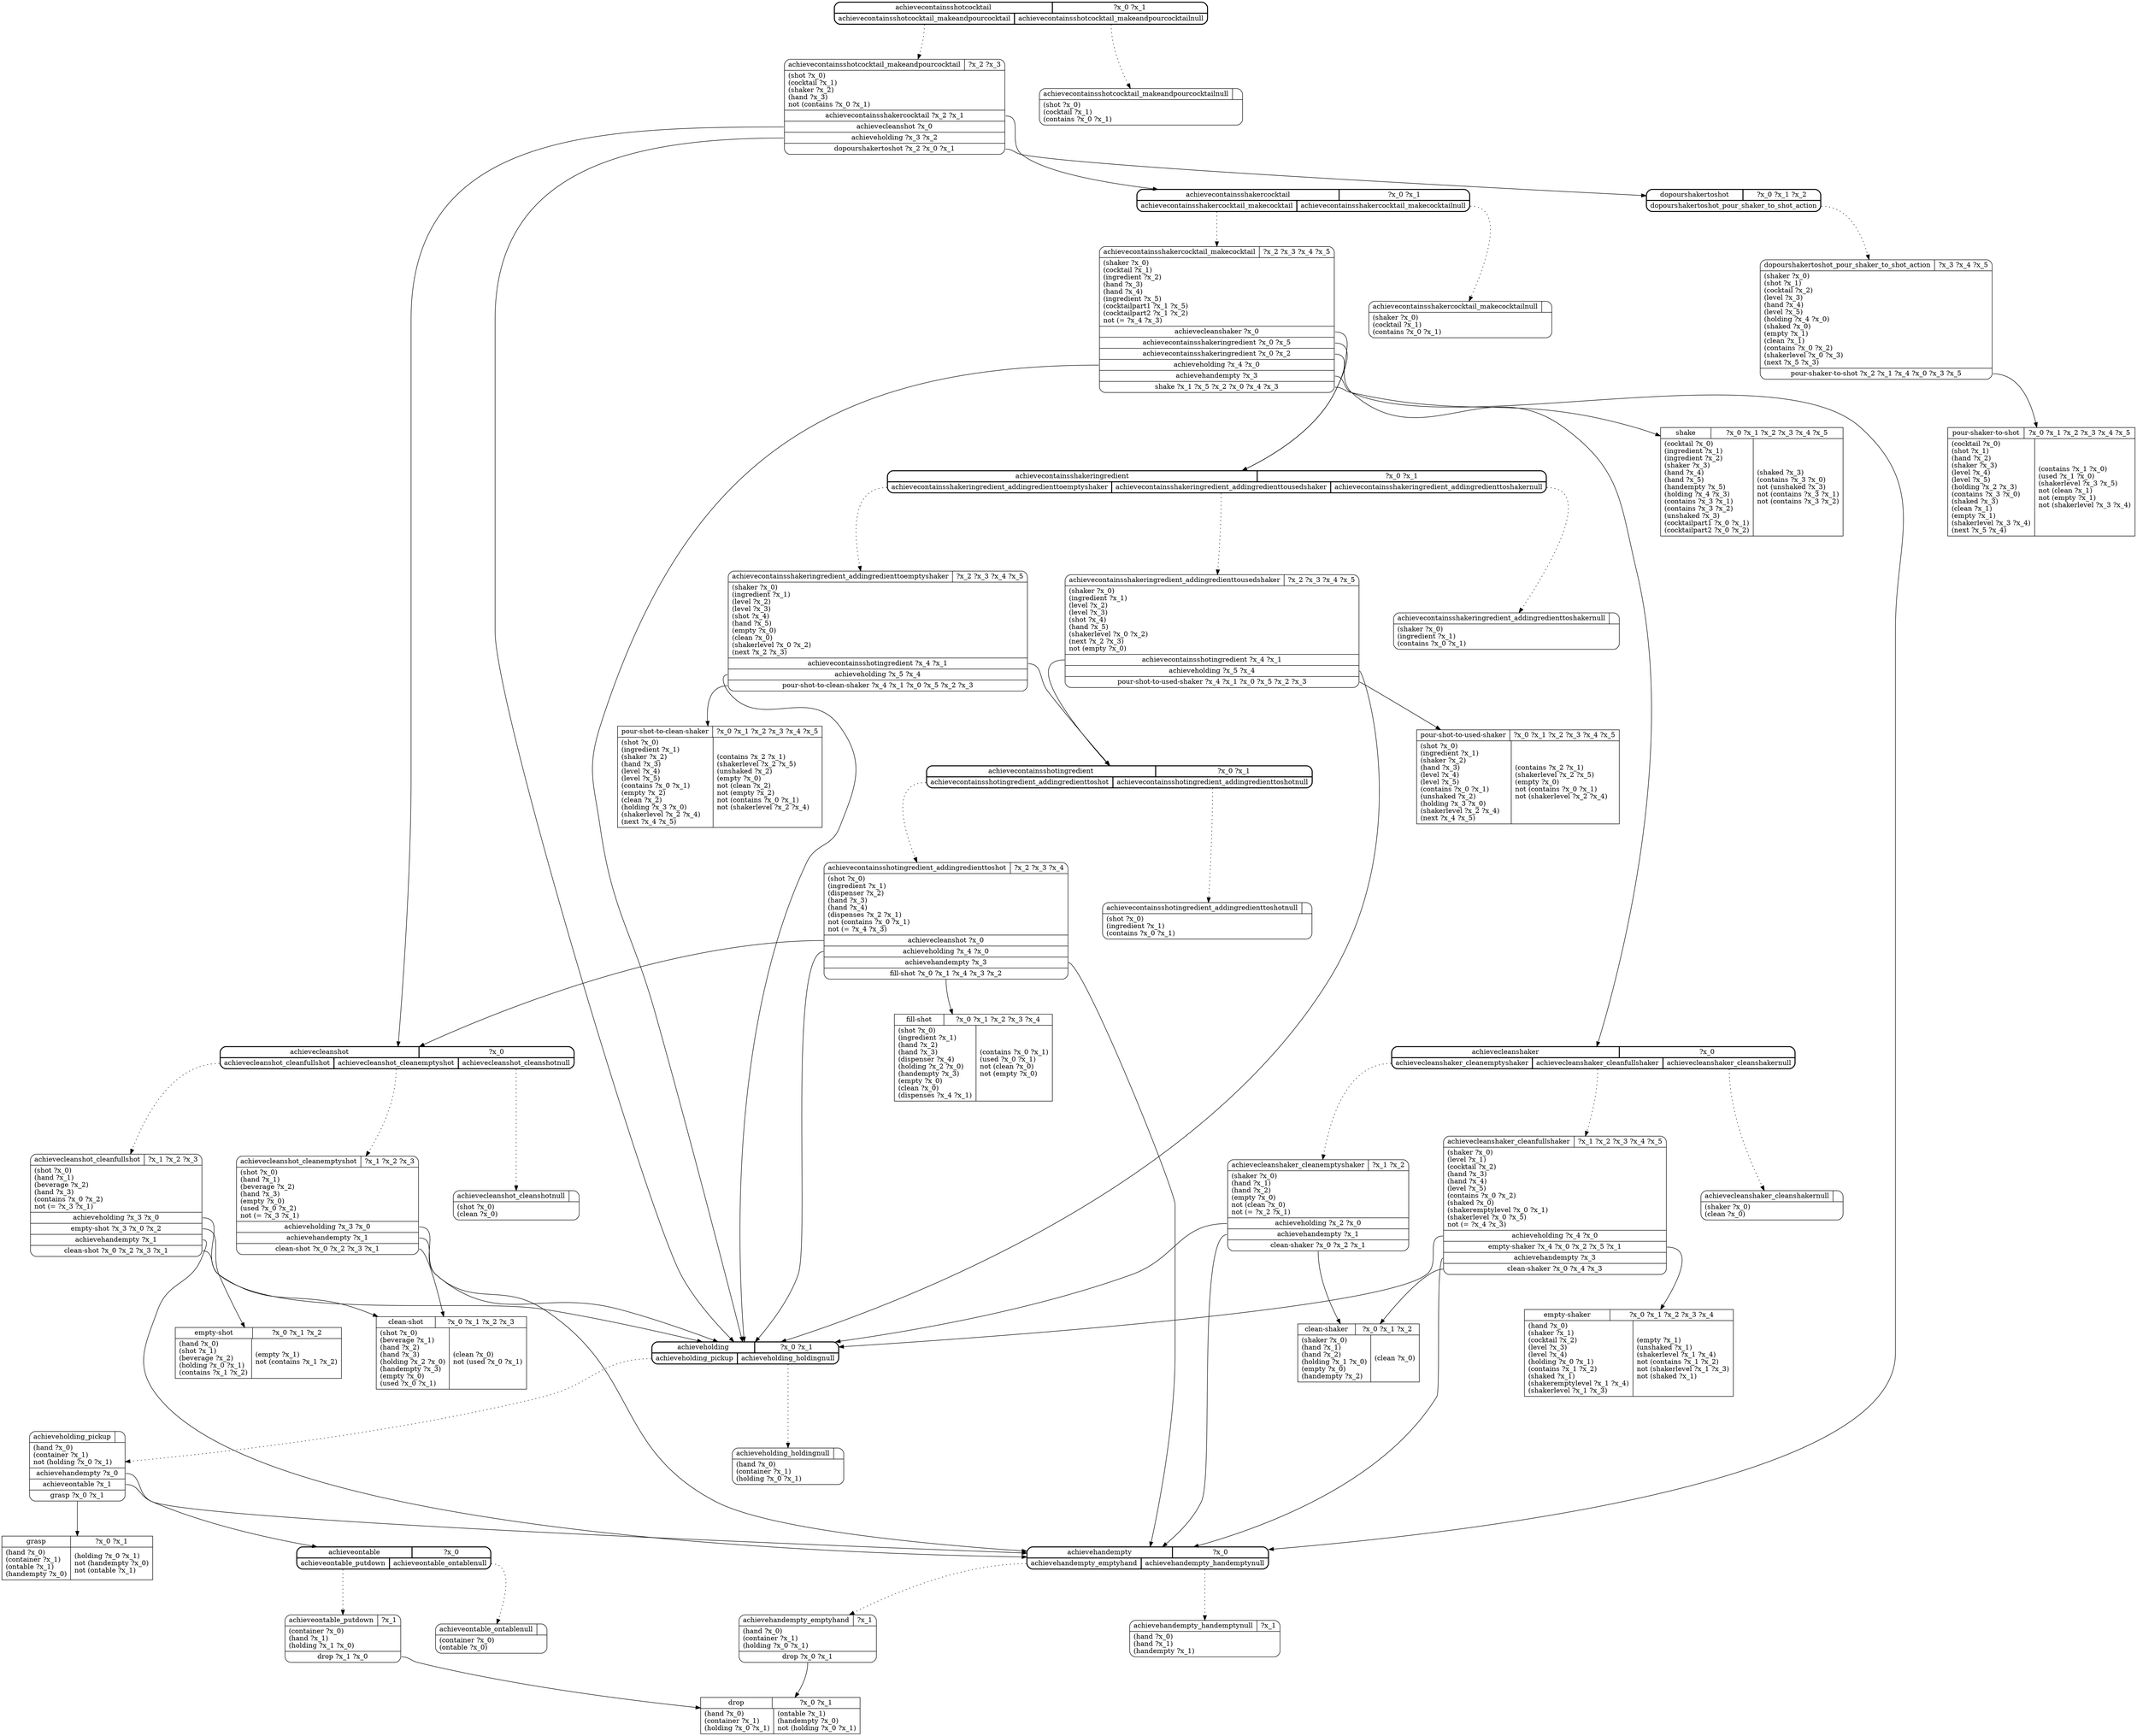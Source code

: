// Generated by Hype
digraph "barman_htn" {
  nodesep=1
  ranksep=1
  // Operators
  node [shape=record]
  "clean-shaker" [
    label="{{\N|?x_0 ?x_1 ?x_2}|{(shaker ?x_0)\l(hand ?x_1)\l(hand ?x_2)\l(holding ?x_1 ?x_0)\l(empty ?x_0)\l(handempty ?x_2)\l|(clean ?x_0)\l}}"
  ]
  "clean-shot" [
    label="{{\N|?x_0 ?x_1 ?x_2 ?x_3}|{(shot ?x_0)\l(beverage ?x_1)\l(hand ?x_2)\l(hand ?x_3)\l(holding ?x_2 ?x_0)\l(handempty ?x_3)\l(empty ?x_0)\l(used ?x_0 ?x_1)\l|(clean ?x_0)\lnot (used ?x_0 ?x_1)\l}}"
  ]
  "drop" [
    label="{{\N|?x_0 ?x_1}|{(hand ?x_0)\l(container ?x_1)\l(holding ?x_0 ?x_1)\l|(ontable ?x_1)\l(handempty ?x_0)\lnot (holding ?x_0 ?x_1)\l}}"
  ]
  "empty-shaker" [
    label="{{\N|?x_0 ?x_1 ?x_2 ?x_3 ?x_4}|{(hand ?x_0)\l(shaker ?x_1)\l(cocktail ?x_2)\l(level ?x_3)\l(level ?x_4)\l(holding ?x_0 ?x_1)\l(contains ?x_1 ?x_2)\l(shaked ?x_1)\l(shakeremptylevel ?x_1 ?x_4)\l(shakerlevel ?x_1 ?x_3)\l|(empty ?x_1)\l(unshaked ?x_1)\l(shakerlevel ?x_1 ?x_4)\lnot (contains ?x_1 ?x_2)\lnot (shakerlevel ?x_1 ?x_3)\lnot (shaked ?x_1)\l}}"
  ]
  "empty-shot" [
    label="{{\N|?x_0 ?x_1 ?x_2}|{(hand ?x_0)\l(shot ?x_1)\l(beverage ?x_2)\l(holding ?x_0 ?x_1)\l(contains ?x_1 ?x_2)\l|(empty ?x_1)\lnot (contains ?x_1 ?x_2)\l}}"
  ]
  "fill-shot" [
    label="{{\N|?x_0 ?x_1 ?x_2 ?x_3 ?x_4}|{(shot ?x_0)\l(ingredient ?x_1)\l(hand ?x_2)\l(hand ?x_3)\l(dispenser ?x_4)\l(holding ?x_2 ?x_0)\l(handempty ?x_3)\l(empty ?x_0)\l(clean ?x_0)\l(dispenses ?x_4 ?x_1)\l|(contains ?x_0 ?x_1)\l(used ?x_0 ?x_1)\lnot (clean ?x_0)\lnot (empty ?x_0)\l}}"
  ]
  "grasp" [
    label="{{\N|?x_0 ?x_1}|{(hand ?x_0)\l(container ?x_1)\l(ontable ?x_1)\l(handempty ?x_0)\l|(holding ?x_0 ?x_1)\lnot (handempty ?x_0)\lnot (ontable ?x_1)\l}}"
  ]
  "pour-shaker-to-shot" [
    label="{{\N|?x_0 ?x_1 ?x_2 ?x_3 ?x_4 ?x_5}|{(cocktail ?x_0)\l(shot ?x_1)\l(hand ?x_2)\l(shaker ?x_3)\l(level ?x_4)\l(level ?x_5)\l(holding ?x_2 ?x_3)\l(contains ?x_3 ?x_0)\l(shaked ?x_3)\l(clean ?x_1)\l(empty ?x_1)\l(shakerlevel ?x_3 ?x_4)\l(next ?x_5 ?x_4)\l|(contains ?x_1 ?x_0)\l(used ?x_1 ?x_0)\l(shakerlevel ?x_3 ?x_5)\lnot (clean ?x_1)\lnot (empty ?x_1)\lnot (shakerlevel ?x_3 ?x_4)\l}}"
  ]
  "pour-shot-to-clean-shaker" [
    label="{{\N|?x_0 ?x_1 ?x_2 ?x_3 ?x_4 ?x_5}|{(shot ?x_0)\l(ingredient ?x_1)\l(shaker ?x_2)\l(hand ?x_3)\l(level ?x_4)\l(level ?x_5)\l(contains ?x_0 ?x_1)\l(empty ?x_2)\l(clean ?x_2)\l(holding ?x_3 ?x_0)\l(shakerlevel ?x_2 ?x_4)\l(next ?x_4 ?x_5)\l|(contains ?x_2 ?x_1)\l(shakerlevel ?x_2 ?x_5)\l(unshaked ?x_2)\l(empty ?x_0)\lnot (clean ?x_2)\lnot (empty ?x_2)\lnot (contains ?x_0 ?x_1)\lnot (shakerlevel ?x_2 ?x_4)\l}}"
  ]
  "pour-shot-to-used-shaker" [
    label="{{\N|?x_0 ?x_1 ?x_2 ?x_3 ?x_4 ?x_5}|{(shot ?x_0)\l(ingredient ?x_1)\l(shaker ?x_2)\l(hand ?x_3)\l(level ?x_4)\l(level ?x_5)\l(contains ?x_0 ?x_1)\l(unshaked ?x_2)\l(holding ?x_3 ?x_0)\l(shakerlevel ?x_2 ?x_4)\l(next ?x_4 ?x_5)\l|(contains ?x_2 ?x_1)\l(shakerlevel ?x_2 ?x_5)\l(empty ?x_0)\lnot (contains ?x_0 ?x_1)\lnot (shakerlevel ?x_2 ?x_4)\l}}"
  ]
  "shake" [
    label="{{\N|?x_0 ?x_1 ?x_2 ?x_3 ?x_4 ?x_5}|{(cocktail ?x_0)\l(ingredient ?x_1)\l(ingredient ?x_2)\l(shaker ?x_3)\l(hand ?x_4)\l(hand ?x_5)\l(handempty ?x_5)\l(holding ?x_4 ?x_3)\l(contains ?x_3 ?x_1)\l(contains ?x_3 ?x_2)\l(unshaked ?x_3)\l(cocktailpart1 ?x_0 ?x_1)\l(cocktailpart2 ?x_0 ?x_2)\l|(shaked ?x_3)\l(contains ?x_3 ?x_0)\lnot (unshaked ?x_3)\lnot (contains ?x_3 ?x_1)\lnot (contains ?x_3 ?x_2)\l}}"
  ]
  // Methods
  node [shape=Mrecord]
  "achievecontainsshakeringredient" [
    style=bold
    label="{{\N|?x_0 ?x_1}|{<0>achievecontainsshakeringredient_addingredienttoemptyshaker|<1>achievecontainsshakeringredient_addingredienttousedshaker|<2>achievecontainsshakeringredient_addingredienttoshakernull}}"
  ]
  "achievecontainsshakeringredient_addingredienttoemptyshaker" [
    label="{{\N|?x_2 ?x_3 ?x_4 ?x_5}|(shaker ?x_0)\l(ingredient ?x_1)\l(level ?x_2)\l(level ?x_3)\l(shot ?x_4)\l(hand ?x_5)\l(empty ?x_0)\l(clean ?x_0)\l(shakerlevel ?x_0 ?x_2)\l(next ?x_2 ?x_3)\l|<0>achievecontainsshotingredient ?x_4 ?x_1|<1>achieveholding ?x_5 ?x_4|<2>pour-shot-to-clean-shaker ?x_4 ?x_1 ?x_0 ?x_5 ?x_2 ?x_3}"
  ]
  "achievecontainsshakeringredient":0 -> "achievecontainsshakeringredient_addingredienttoemptyshaker" [style=dotted]
  "achievecontainsshakeringredient_addingredienttoemptyshaker":0 -> "achievecontainsshotingredient"
  "achievecontainsshakeringredient_addingredienttoemptyshaker":1 -> "achieveholding"
  "achievecontainsshakeringredient_addingredienttoemptyshaker":2 -> "pour-shot-to-clean-shaker"
  "achievecontainsshakeringredient_addingredienttousedshaker" [
    label="{{\N|?x_2 ?x_3 ?x_4 ?x_5}|(shaker ?x_0)\l(ingredient ?x_1)\l(level ?x_2)\l(level ?x_3)\l(shot ?x_4)\l(hand ?x_5)\l(shakerlevel ?x_0 ?x_2)\l(next ?x_2 ?x_3)\lnot (empty ?x_0)\l|<0>achievecontainsshotingredient ?x_4 ?x_1|<1>achieveholding ?x_5 ?x_4|<2>pour-shot-to-used-shaker ?x_4 ?x_1 ?x_0 ?x_5 ?x_2 ?x_3}"
  ]
  "achievecontainsshakeringredient":1 -> "achievecontainsshakeringredient_addingredienttousedshaker" [style=dotted]
  "achievecontainsshakeringredient_addingredienttousedshaker":0 -> "achievecontainsshotingredient"
  "achievecontainsshakeringredient_addingredienttousedshaker":1 -> "achieveholding"
  "achievecontainsshakeringredient_addingredienttousedshaker":2 -> "pour-shot-to-used-shaker"
  "achievecontainsshakeringredient_addingredienttoshakernull" [
    label="{{\N|}|(shaker ?x_0)\l(ingredient ?x_1)\l(contains ?x_0 ?x_1)\l}"
  ]
  "achievecontainsshakeringredient":2 -> "achievecontainsshakeringredient_addingredienttoshakernull" [style=dotted]
  "achievecleanshaker" [
    style=bold
    label="{{\N|?x_0}|{<0>achievecleanshaker_cleanemptyshaker|<1>achievecleanshaker_cleanfullshaker|<2>achievecleanshaker_cleanshakernull}}"
  ]
  "achievecleanshaker_cleanemptyshaker" [
    label="{{\N|?x_1 ?x_2}|(shaker ?x_0)\l(hand ?x_1)\l(hand ?x_2)\l(empty ?x_0)\lnot (clean ?x_0)\lnot (= ?x_2 ?x_1)\l|<0>achieveholding ?x_2 ?x_0|<1>achievehandempty ?x_1|<2>clean-shaker ?x_0 ?x_2 ?x_1}"
  ]
  "achievecleanshaker":0 -> "achievecleanshaker_cleanemptyshaker" [style=dotted]
  "achievecleanshaker_cleanemptyshaker":0 -> "achieveholding"
  "achievecleanshaker_cleanemptyshaker":1 -> "achievehandempty"
  "achievecleanshaker_cleanemptyshaker":2 -> "clean-shaker"
  "achievecleanshaker_cleanfullshaker" [
    label="{{\N|?x_1 ?x_2 ?x_3 ?x_4 ?x_5}|(shaker ?x_0)\l(level ?x_1)\l(cocktail ?x_2)\l(hand ?x_3)\l(hand ?x_4)\l(level ?x_5)\l(contains ?x_0 ?x_2)\l(shaked ?x_0)\l(shakeremptylevel ?x_0 ?x_1)\l(shakerlevel ?x_0 ?x_5)\lnot (= ?x_4 ?x_3)\l|<0>achieveholding ?x_4 ?x_0|<1>empty-shaker ?x_4 ?x_0 ?x_2 ?x_5 ?x_1|<2>achievehandempty ?x_3|<3>clean-shaker ?x_0 ?x_4 ?x_3}"
  ]
  "achievecleanshaker":1 -> "achievecleanshaker_cleanfullshaker" [style=dotted]
  "achievecleanshaker_cleanfullshaker":0 -> "achieveholding"
  "achievecleanshaker_cleanfullshaker":1 -> "empty-shaker"
  "achievecleanshaker_cleanfullshaker":2 -> "achievehandempty"
  "achievecleanshaker_cleanfullshaker":3 -> "clean-shaker"
  "achievecleanshaker_cleanshakernull" [
    label="{{\N|}|(shaker ?x_0)\l(clean ?x_0)\l}"
  ]
  "achievecleanshaker":2 -> "achievecleanshaker_cleanshakernull" [style=dotted]
  "achievehandempty" [
    style=bold
    label="{{\N|?x_0}|{<0>achievehandempty_emptyhand|<1>achievehandempty_handemptynull}}"
  ]
  "achievehandempty_emptyhand" [
    label="{{\N|?x_1}|(hand ?x_0)\l(container ?x_1)\l(holding ?x_0 ?x_1)\l|<0>drop ?x_0 ?x_1}"
  ]
  "achievehandempty":0 -> "achievehandempty_emptyhand" [style=dotted]
  "achievehandempty_emptyhand":0 -> "drop"
  "achievehandempty_handemptynull" [
    label="{{\N|?x_1}|(hand ?x_0)\l(hand ?x_1)\l(handempty ?x_1)\l}"
  ]
  "achievehandempty":1 -> "achievehandempty_handemptynull" [style=dotted]
  "achievecontainsshotingredient" [
    style=bold
    label="{{\N|?x_0 ?x_1}|{<0>achievecontainsshotingredient_addingredienttoshot|<1>achievecontainsshotingredient_addingredienttoshotnull}}"
  ]
  "achievecontainsshotingredient_addingredienttoshot" [
    label="{{\N|?x_2 ?x_3 ?x_4}|(shot ?x_0)\l(ingredient ?x_1)\l(dispenser ?x_2)\l(hand ?x_3)\l(hand ?x_4)\l(dispenses ?x_2 ?x_1)\lnot (contains ?x_0 ?x_1)\lnot (= ?x_4 ?x_3)\l|<0>achievecleanshot ?x_0|<1>achieveholding ?x_4 ?x_0|<2>achievehandempty ?x_3|<3>fill-shot ?x_0 ?x_1 ?x_4 ?x_3 ?x_2}"
  ]
  "achievecontainsshotingredient":0 -> "achievecontainsshotingredient_addingredienttoshot" [style=dotted]
  "achievecontainsshotingredient_addingredienttoshot":0 -> "achievecleanshot"
  "achievecontainsshotingredient_addingredienttoshot":1 -> "achieveholding"
  "achievecontainsshotingredient_addingredienttoshot":2 -> "achievehandempty"
  "achievecontainsshotingredient_addingredienttoshot":3 -> "fill-shot"
  "achievecontainsshotingredient_addingredienttoshotnull" [
    label="{{\N|}|(shot ?x_0)\l(ingredient ?x_1)\l(contains ?x_0 ?x_1)\l}"
  ]
  "achievecontainsshotingredient":1 -> "achievecontainsshotingredient_addingredienttoshotnull" [style=dotted]
  "achievecontainsshakercocktail" [
    style=bold
    label="{{\N|?x_0 ?x_1}|{<0>achievecontainsshakercocktail_makecocktail|<1>achievecontainsshakercocktail_makecocktailnull}}"
  ]
  "achievecontainsshakercocktail_makecocktail" [
    label="{{\N|?x_2 ?x_3 ?x_4 ?x_5}|(shaker ?x_0)\l(cocktail ?x_1)\l(ingredient ?x_2)\l(hand ?x_3)\l(hand ?x_4)\l(ingredient ?x_5)\l(cocktailpart1 ?x_1 ?x_5)\l(cocktailpart2 ?x_1 ?x_2)\lnot (= ?x_4 ?x_3)\l|<0>achievecleanshaker ?x_0|<1>achievecontainsshakeringredient ?x_0 ?x_5|<2>achievecontainsshakeringredient ?x_0 ?x_2|<3>achieveholding ?x_4 ?x_0|<4>achievehandempty ?x_3|<5>shake ?x_1 ?x_5 ?x_2 ?x_0 ?x_4 ?x_3}"
  ]
  "achievecontainsshakercocktail":0 -> "achievecontainsshakercocktail_makecocktail" [style=dotted]
  "achievecontainsshakercocktail_makecocktail":0 -> "achievecleanshaker"
  "achievecontainsshakercocktail_makecocktail":1 -> "achievecontainsshakeringredient"
  "achievecontainsshakercocktail_makecocktail":2 -> "achievecontainsshakeringredient"
  "achievecontainsshakercocktail_makecocktail":3 -> "achieveholding"
  "achievecontainsshakercocktail_makecocktail":4 -> "achievehandempty"
  "achievecontainsshakercocktail_makecocktail":5 -> "shake"
  "achievecontainsshakercocktail_makecocktailnull" [
    label="{{\N|}|(shaker ?x_0)\l(cocktail ?x_1)\l(contains ?x_0 ?x_1)\l}"
  ]
  "achievecontainsshakercocktail":1 -> "achievecontainsshakercocktail_makecocktailnull" [style=dotted]
  "dopourshakertoshot" [
    style=bold
    label="{{\N|?x_0 ?x_1 ?x_2}|{<0>dopourshakertoshot_pour_shaker_to_shot_action}}"
  ]
  "dopourshakertoshot_pour_shaker_to_shot_action" [
    label="{{\N|?x_3 ?x_4 ?x_5}|(shaker ?x_0)\l(shot ?x_1)\l(cocktail ?x_2)\l(level ?x_3)\l(hand ?x_4)\l(level ?x_5)\l(holding ?x_4 ?x_0)\l(shaked ?x_0)\l(empty ?x_1)\l(clean ?x_1)\l(contains ?x_0 ?x_2)\l(shakerlevel ?x_0 ?x_3)\l(next ?x_5 ?x_3)\l|<0>pour-shaker-to-shot ?x_2 ?x_1 ?x_4 ?x_0 ?x_3 ?x_5}"
  ]
  "dopourshakertoshot":0 -> "dopourshakertoshot_pour_shaker_to_shot_action" [style=dotted]
  "dopourshakertoshot_pour_shaker_to_shot_action":0 -> "pour-shaker-to-shot"
  "achieveontable" [
    style=bold
    label="{{\N|?x_0}|{<0>achieveontable_putdown|<1>achieveontable_ontablenull}}"
  ]
  "achieveontable_putdown" [
    label="{{\N|?x_1}|(container ?x_0)\l(hand ?x_1)\l(holding ?x_1 ?x_0)\l|<0>drop ?x_1 ?x_0}"
  ]
  "achieveontable":0 -> "achieveontable_putdown" [style=dotted]
  "achieveontable_putdown":0 -> "drop"
  "achieveontable_ontablenull" [
    label="{{\N|}|(container ?x_0)\l(ontable ?x_0)\l}"
  ]
  "achieveontable":1 -> "achieveontable_ontablenull" [style=dotted]
  "achieveholding" [
    style=bold
    label="{{\N|?x_0 ?x_1}|{<0>achieveholding_pickup|<1>achieveholding_holdingnull}}"
  ]
  "achieveholding_pickup" [
    label="{{\N|}|(hand ?x_0)\l(container ?x_1)\lnot (holding ?x_0 ?x_1)\l|<0>achievehandempty ?x_0|<1>achieveontable ?x_1|<2>grasp ?x_0 ?x_1}"
  ]
  "achieveholding":0 -> "achieveholding_pickup" [style=dotted]
  "achieveholding_pickup":0 -> "achievehandempty"
  "achieveholding_pickup":1 -> "achieveontable"
  "achieveholding_pickup":2 -> "grasp"
  "achieveholding_holdingnull" [
    label="{{\N|}|(hand ?x_0)\l(container ?x_1)\l(holding ?x_0 ?x_1)\l}"
  ]
  "achieveholding":1 -> "achieveholding_holdingnull" [style=dotted]
  "achievecleanshot" [
    style=bold
    label="{{\N|?x_0}|{<0>achievecleanshot_cleanfullshot|<1>achievecleanshot_cleanemptyshot|<2>achievecleanshot_cleanshotnull}}"
  ]
  "achievecleanshot_cleanfullshot" [
    label="{{\N|?x_1 ?x_2 ?x_3}|(shot ?x_0)\l(hand ?x_1)\l(beverage ?x_2)\l(hand ?x_3)\l(contains ?x_0 ?x_2)\lnot (= ?x_3 ?x_1)\l|<0>achieveholding ?x_3 ?x_0|<1>empty-shot ?x_3 ?x_0 ?x_2|<2>achievehandempty ?x_1|<3>clean-shot ?x_0 ?x_2 ?x_3 ?x_1}"
  ]
  "achievecleanshot":0 -> "achievecleanshot_cleanfullshot" [style=dotted]
  "achievecleanshot_cleanfullshot":0 -> "achieveholding"
  "achievecleanshot_cleanfullshot":1 -> "empty-shot"
  "achievecleanshot_cleanfullshot":2 -> "achievehandempty"
  "achievecleanshot_cleanfullshot":3 -> "clean-shot"
  "achievecleanshot_cleanemptyshot" [
    label="{{\N|?x_1 ?x_2 ?x_3}|(shot ?x_0)\l(hand ?x_1)\l(beverage ?x_2)\l(hand ?x_3)\l(empty ?x_0)\l(used ?x_0 ?x_2)\lnot (= ?x_3 ?x_1)\l|<0>achieveholding ?x_3 ?x_0|<1>achievehandempty ?x_1|<2>clean-shot ?x_0 ?x_2 ?x_3 ?x_1}"
  ]
  "achievecleanshot":1 -> "achievecleanshot_cleanemptyshot" [style=dotted]
  "achievecleanshot_cleanemptyshot":0 -> "achieveholding"
  "achievecleanshot_cleanemptyshot":1 -> "achievehandempty"
  "achievecleanshot_cleanemptyshot":2 -> "clean-shot"
  "achievecleanshot_cleanshotnull" [
    label="{{\N|}|(shot ?x_0)\l(clean ?x_0)\l}"
  ]
  "achievecleanshot":2 -> "achievecleanshot_cleanshotnull" [style=dotted]
  "achievecontainsshotcocktail" [
    style=bold
    label="{{\N|?x_0 ?x_1}|{<0>achievecontainsshotcocktail_makeandpourcocktail|<1>achievecontainsshotcocktail_makeandpourcocktailnull}}"
  ]
  "achievecontainsshotcocktail_makeandpourcocktail" [
    label="{{\N|?x_2 ?x_3}|(shot ?x_0)\l(cocktail ?x_1)\l(shaker ?x_2)\l(hand ?x_3)\lnot (contains ?x_0 ?x_1)\l|<0>achievecontainsshakercocktail ?x_2 ?x_1|<1>achievecleanshot ?x_0|<2>achieveholding ?x_3 ?x_2|<3>dopourshakertoshot ?x_2 ?x_0 ?x_1}"
  ]
  "achievecontainsshotcocktail":0 -> "achievecontainsshotcocktail_makeandpourcocktail" [style=dotted]
  "achievecontainsshotcocktail_makeandpourcocktail":0 -> "achievecontainsshakercocktail"
  "achievecontainsshotcocktail_makeandpourcocktail":1 -> "achievecleanshot"
  "achievecontainsshotcocktail_makeandpourcocktail":2 -> "achieveholding"
  "achievecontainsshotcocktail_makeandpourcocktail":3 -> "dopourshakertoshot"
  "achievecontainsshotcocktail_makeandpourcocktailnull" [
    label="{{\N|}|(shot ?x_0)\l(cocktail ?x_1)\l(contains ?x_0 ?x_1)\l}"
  ]
  "achievecontainsshotcocktail":1 -> "achievecontainsshotcocktail_makeandpourcocktailnull" [style=dotted]
}